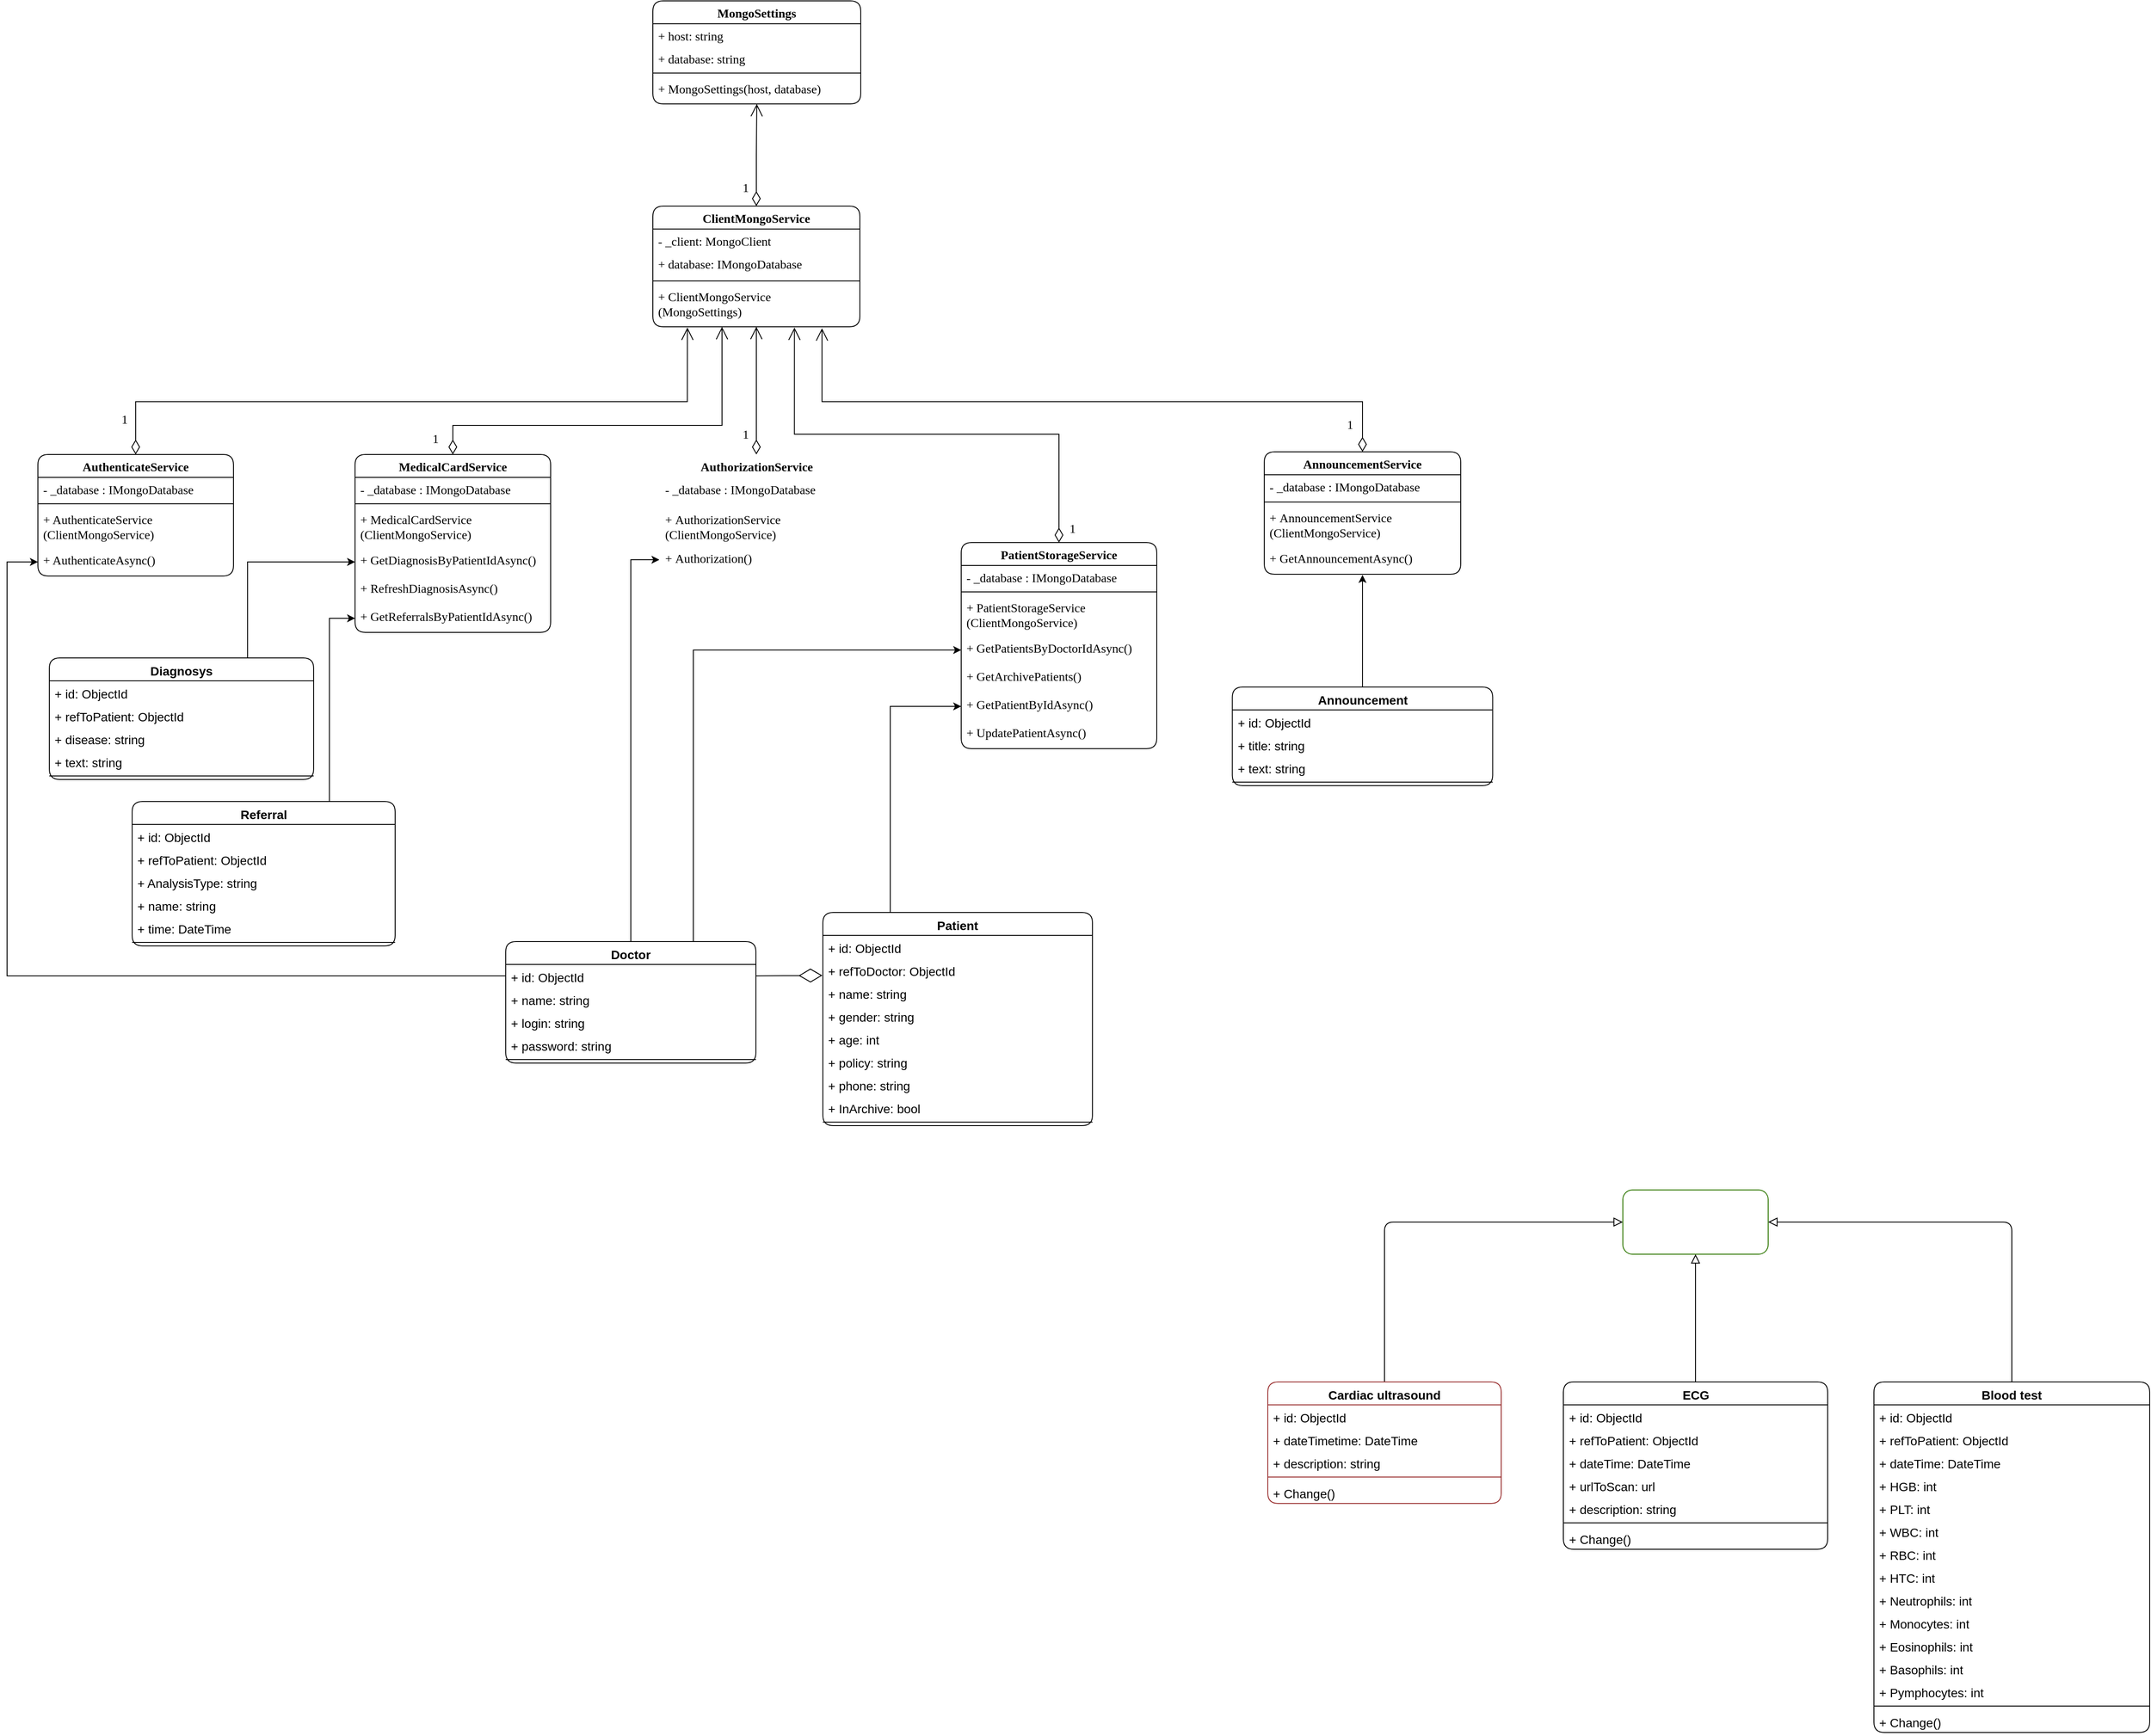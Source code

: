 <mxfile version="20.5.3" type="embed"><diagram id="23iRSUPoRavnBvh4doch" name="Page-1"><mxGraphModel dx="2800" dy="3365" grid="0" gridSize="10" guides="1" tooltips="1" connect="1" arrows="1" fold="1" page="0" pageScale="1" pageWidth="1169" pageHeight="827" math="0" shadow="0"><root><mxCell id="0"/><mxCell id="1" parent="0"/><mxCell id="177" style="edgeStyle=orthogonalEdgeStyle;rounded=0;orthogonalLoop=1;jettySize=auto;html=1;exitX=0.25;exitY=0;exitDx=0;exitDy=0;entryX=0;entryY=0.5;entryDx=0;entryDy=0;" parent="1" source="2" target="162" edge="1"><mxGeometry relative="1" as="geometry"/></mxCell><mxCell id="2" value="Patient" style="swimlane;fontStyle=1;align=center;verticalAlign=top;childLayout=stackLayout;horizontal=1;startSize=26;horizontalStack=0;resizeParent=1;resizeParentMax=0;resizeLast=0;collapsible=1;marginBottom=0;whiteSpace=wrap;html=1;hachureGap=4;fontFamily=Helvetica;fontSize=14;rounded=1;curveFitting=1;jiggle=2;" parent="1" vertex="1"><mxGeometry x="84" y="-1170" width="306" height="242" as="geometry"><mxRectangle x="685" y="-1349" width="98" height="36" as="alternateBounds"/></mxGeometry></mxCell><mxCell id="3" value="+ id: ObjectId" style="text;strokeColor=none;fillColor=none;align=left;verticalAlign=top;spacingLeft=4;spacingRight=4;overflow=hidden;rotatable=0;points=[[0,0.5],[1,0.5]];portConstraint=eastwest;whiteSpace=wrap;html=1;fontSize=14;fontFamily=Helvetica;curveFitting=1;jiggle=2;rounded=1;" parent="2" vertex="1"><mxGeometry y="26" width="306" height="26" as="geometry"/></mxCell><mxCell id="4" value="&lt;span style=&quot;font-size: 14px; font-style: normal; font-variant-ligatures: normal; font-variant-caps: normal; font-weight: 400; letter-spacing: normal; orphans: 2; text-align: left; text-indent: 0px; text-transform: none; widows: 2; word-spacing: 0px; -webkit-text-stroke-width: 0px; text-decoration-thickness: initial; text-decoration-style: initial; text-decoration-color: initial; float: none; display: inline !important;&quot;&gt;+ refToDoctor: ObjectId&lt;/span&gt;" style="text;strokeColor=none;fillColor=none;align=left;verticalAlign=top;spacingLeft=4;spacingRight=4;overflow=hidden;rotatable=0;points=[[0,0.5],[1,0.5]];portConstraint=eastwest;whiteSpace=wrap;html=1;fontSize=14;fontFamily=Helvetica;labelBackgroundColor=none;fontColor=default;curveFitting=1;jiggle=2;rounded=1;" parent="2" vertex="1"><mxGeometry y="52" width="306" height="26" as="geometry"/></mxCell><mxCell id="5" value="&lt;span style=&quot;font-size: 14px; font-style: normal; font-variant-ligatures: normal; font-variant-caps: normal; font-weight: 400; letter-spacing: normal; orphans: 2; text-align: left; text-indent: 0px; text-transform: none; widows: 2; word-spacing: 0px; -webkit-text-stroke-width: 0px; text-decoration-thickness: initial; text-decoration-style: initial; text-decoration-color: initial; float: none; display: inline !important;&quot;&gt;+ name: string&lt;/span&gt;" style="text;strokeColor=none;fillColor=none;align=left;verticalAlign=top;spacingLeft=4;spacingRight=4;overflow=hidden;rotatable=0;points=[[0,0.5],[1,0.5]];portConstraint=eastwest;whiteSpace=wrap;html=1;fontSize=14;fontFamily=Helvetica;fontColor=default;labelBackgroundColor=none;curveFitting=1;jiggle=2;rounded=1;" parent="2" vertex="1"><mxGeometry y="78" width="306" height="26" as="geometry"/></mxCell><mxCell id="6" value="+ gender: string" style="text;strokeColor=none;fillColor=none;align=left;verticalAlign=top;spacingLeft=4;spacingRight=4;overflow=hidden;rotatable=0;points=[[0,0.5],[1,0.5]];portConstraint=eastwest;whiteSpace=wrap;html=1;fontSize=14;fontFamily=Helvetica;labelBackgroundColor=none;fontColor=default;curveFitting=1;jiggle=2;rounded=1;" parent="2" vertex="1"><mxGeometry y="104" width="306" height="26" as="geometry"/></mxCell><mxCell id="7" value="&lt;span style=&quot;font-size: 14px; font-style: normal; font-variant-ligatures: normal; font-variant-caps: normal; font-weight: 400; letter-spacing: normal; orphans: 2; text-align: left; text-indent: 0px; text-transform: none; widows: 2; word-spacing: 0px; -webkit-text-stroke-width: 0px; text-decoration-thickness: initial; text-decoration-style: initial; text-decoration-color: initial; float: none; display: inline !important;&quot;&gt;+ age: int&lt;/span&gt;" style="text;strokeColor=none;fillColor=none;align=left;verticalAlign=top;spacingLeft=4;spacingRight=4;overflow=hidden;rotatable=0;points=[[0,0.5],[1,0.5]];portConstraint=eastwest;whiteSpace=wrap;html=1;fontSize=14;fontFamily=Helvetica;labelBackgroundColor=none;fontColor=default;curveFitting=1;jiggle=2;rounded=1;" parent="2" vertex="1"><mxGeometry y="130" width="306" height="26" as="geometry"/></mxCell><mxCell id="8" value="&lt;span style=&quot;font-size: 14px; font-style: normal; font-variant-ligatures: normal; font-variant-caps: normal; font-weight: 400; letter-spacing: normal; orphans: 2; text-align: left; text-indent: 0px; text-transform: none; widows: 2; word-spacing: 0px; -webkit-text-stroke-width: 0px; text-decoration-thickness: initial; text-decoration-style: initial; text-decoration-color: initial; float: none; display: inline !important;&quot;&gt;+ policy: string&lt;/span&gt;" style="text;strokeColor=none;fillColor=none;align=left;verticalAlign=top;spacingLeft=4;spacingRight=4;overflow=hidden;rotatable=0;points=[[0,0.5],[1,0.5]];portConstraint=eastwest;whiteSpace=wrap;html=1;fontSize=14;fontFamily=Helvetica;labelBackgroundColor=none;fontColor=default;curveFitting=1;jiggle=2;rounded=1;" parent="2" vertex="1"><mxGeometry y="156" width="306" height="26" as="geometry"/></mxCell><mxCell id="180" value="+ phone: string" style="text;strokeColor=none;fillColor=none;align=left;verticalAlign=top;spacingLeft=4;spacingRight=4;overflow=hidden;rotatable=0;points=[[0,0.5],[1,0.5]];portConstraint=eastwest;whiteSpace=wrap;html=1;fontSize=14;fontFamily=Helvetica;labelBackgroundColor=none;fontColor=default;curveFitting=1;jiggle=2;rounded=1;" vertex="1" parent="2"><mxGeometry y="182" width="306" height="26" as="geometry"/></mxCell><mxCell id="9" value="&lt;span style=&quot;font-size: 14px; font-style: normal; font-variant-ligatures: normal; font-variant-caps: normal; font-weight: 400; letter-spacing: normal; orphans: 2; text-align: left; text-indent: 0px; text-transform: none; widows: 2; word-spacing: 0px; -webkit-text-stroke-width: 0px; text-decoration-thickness: initial; text-decoration-style: initial; text-decoration-color: initial; float: none; display: inline !important;&quot;&gt;+ InArchive: bool&lt;/span&gt;" style="text;strokeColor=none;fillColor=none;align=left;verticalAlign=top;spacingLeft=4;spacingRight=4;overflow=hidden;rotatable=0;points=[[0,0.5],[1,0.5]];portConstraint=eastwest;whiteSpace=wrap;html=1;fontSize=14;fontFamily=Helvetica;labelBackgroundColor=none;fontColor=default;curveFitting=1;jiggle=2;rounded=1;" parent="2" vertex="1"><mxGeometry y="208" width="306" height="26" as="geometry"/></mxCell><mxCell id="10" value="" style="line;strokeWidth=1;fillColor=none;align=left;verticalAlign=middle;spacingTop=-1;spacingLeft=3;spacingRight=3;rotatable=0;labelPosition=right;points=[];portConstraint=eastwest;strokeColor=inherit;hachureGap=4;fontFamily=Helvetica;fontSize=14;curveFitting=1;jiggle=2;rounded=1;" parent="2" vertex="1"><mxGeometry y="234" width="306" height="8" as="geometry"/></mxCell><mxCell id="175" style="edgeStyle=orthogonalEdgeStyle;rounded=0;orthogonalLoop=1;jettySize=auto;html=1;exitX=0.75;exitY=0;exitDx=0;exitDy=0;entryX=0;entryY=0.5;entryDx=0;entryDy=0;" parent="1" source="16" target="159" edge="1"><mxGeometry relative="1" as="geometry"/></mxCell><mxCell id="176" style="edgeStyle=orthogonalEdgeStyle;rounded=0;orthogonalLoop=1;jettySize=auto;html=1;exitX=0;exitY=0.5;exitDx=0;exitDy=0;entryX=0;entryY=0.5;entryDx=0;entryDy=0;" parent="1" source="17" target="147" edge="1"><mxGeometry relative="1" as="geometry"><Array as="points"><mxPoint x="-842" y="-1098"/><mxPoint x="-842" y="-1568"/></Array></mxGeometry></mxCell><mxCell id="178" style="edgeStyle=orthogonalEdgeStyle;rounded=0;orthogonalLoop=1;jettySize=auto;html=1;exitX=0.5;exitY=0;exitDx=0;exitDy=0;entryX=0;entryY=0.5;entryDx=0;entryDy=0;" edge="1" parent="1" source="16" target="139"><mxGeometry relative="1" as="geometry"/></mxCell><mxCell id="16" value="Doctor" style="swimlane;fontStyle=1;align=center;verticalAlign=top;childLayout=stackLayout;horizontal=1;startSize=26;horizontalStack=0;resizeParent=1;resizeParentMax=0;resizeLast=0;collapsible=1;marginBottom=0;whiteSpace=wrap;html=1;hachureGap=4;fontFamily=Helvetica;fontSize=14;rounded=1;curveFitting=1;jiggle=2;" parent="1" vertex="1"><mxGeometry x="-276" y="-1137" width="284" height="138" as="geometry"><mxRectangle x="164" y="-1317" width="102" height="36" as="alternateBounds"/></mxGeometry></mxCell><mxCell id="17" value="+ id: ObjectId" style="text;strokeColor=none;fillColor=none;align=left;verticalAlign=top;spacingLeft=4;spacingRight=4;overflow=hidden;rotatable=0;points=[[0,0.5],[1,0.5]];portConstraint=eastwest;whiteSpace=wrap;html=1;fontSize=14;fontFamily=Helvetica;curveFitting=1;jiggle=2;rounded=1;" parent="16" vertex="1"><mxGeometry y="26" width="284" height="26" as="geometry"/></mxCell><mxCell id="18" value="&lt;span style=&quot;font-size: 14px; font-style: normal; font-variant-ligatures: normal; font-variant-caps: normal; font-weight: 400; letter-spacing: normal; orphans: 2; text-align: left; text-indent: 0px; text-transform: none; widows: 2; word-spacing: 0px; -webkit-text-stroke-width: 0px; text-decoration-thickness: initial; text-decoration-style: initial; text-decoration-color: initial; float: none; display: inline !important;&quot;&gt;+ name: string&lt;/span&gt;" style="text;strokeColor=none;fillColor=none;align=left;verticalAlign=top;spacingLeft=4;spacingRight=4;overflow=hidden;rotatable=0;points=[[0,0.5],[1,0.5]];portConstraint=eastwest;whiteSpace=wrap;html=1;fontSize=14;fontFamily=Helvetica;fontColor=default;labelBackgroundColor=none;curveFitting=1;jiggle=2;rounded=1;" parent="16" vertex="1"><mxGeometry y="52" width="284" height="26" as="geometry"/></mxCell><mxCell id="19" value="+ login: string" style="text;strokeColor=none;fillColor=none;align=left;verticalAlign=top;spacingLeft=4;spacingRight=4;overflow=hidden;rotatable=0;points=[[0,0.5],[1,0.5]];portConstraint=eastwest;whiteSpace=wrap;html=1;fontSize=14;fontFamily=Helvetica;labelBackgroundColor=none;fontColor=default;curveFitting=1;jiggle=2;rounded=1;" parent="16" vertex="1"><mxGeometry y="78" width="284" height="26" as="geometry"/></mxCell><mxCell id="20" value="&lt;span style=&quot;font-size: 14px; font-style: normal; font-variant-ligatures: normal; font-variant-caps: normal; font-weight: 400; letter-spacing: normal; orphans: 2; text-align: left; text-indent: 0px; text-transform: none; widows: 2; word-spacing: 0px; -webkit-text-stroke-width: 0px; text-decoration-thickness: initial; text-decoration-style: initial; text-decoration-color: initial; float: none; display: inline !important;&quot;&gt;+ password: string&lt;/span&gt;" style="text;strokeColor=none;fillColor=none;align=left;verticalAlign=top;spacingLeft=4;spacingRight=4;overflow=hidden;rotatable=0;points=[[0,0.5],[1,0.5]];portConstraint=eastwest;whiteSpace=wrap;html=1;fontSize=14;fontFamily=Helvetica;labelBackgroundColor=none;fontColor=default;curveFitting=1;jiggle=2;rounded=1;" parent="16" vertex="1"><mxGeometry y="104" width="284" height="26" as="geometry"/></mxCell><mxCell id="22" value="" style="line;strokeWidth=1;fillColor=none;align=left;verticalAlign=middle;spacingTop=-1;spacingLeft=3;spacingRight=3;rotatable=0;labelPosition=right;points=[];portConstraint=eastwest;strokeColor=inherit;hachureGap=4;fontFamily=Helvetica;fontSize=14;curveFitting=1;jiggle=2;rounded=1;" parent="16" vertex="1"><mxGeometry y="130" width="284" height="8" as="geometry"/></mxCell><mxCell id="173" style="edgeStyle=orthogonalEdgeStyle;rounded=0;orthogonalLoop=1;jettySize=auto;html=1;exitX=0.75;exitY=0;exitDx=0;exitDy=0;entryX=0;entryY=0.5;entryDx=0;entryDy=0;" parent="1" source="25" target="167" edge="1"><mxGeometry relative="1" as="geometry"/></mxCell><mxCell id="25" value="Diagnosys" style="swimlane;fontStyle=1;align=center;verticalAlign=top;childLayout=stackLayout;horizontal=1;startSize=26;horizontalStack=0;resizeParent=1;resizeParentMax=0;resizeLast=0;collapsible=1;marginBottom=0;whiteSpace=wrap;html=1;hachureGap=4;fontFamily=Helvetica;fontSize=14;rounded=1;curveFitting=1;jiggle=2;" parent="1" vertex="1"><mxGeometry x="-794" y="-1459" width="300" height="138" as="geometry"><mxRectangle x="1370" y="-1166" width="124" height="36" as="alternateBounds"/></mxGeometry></mxCell><mxCell id="26" value="+ id: ObjectId" style="text;strokeColor=none;fillColor=none;align=left;verticalAlign=top;spacingLeft=4;spacingRight=4;overflow=hidden;rotatable=0;points=[[0,0.5],[1,0.5]];portConstraint=eastwest;whiteSpace=wrap;html=1;fontSize=14;fontFamily=Helvetica;curveFitting=1;jiggle=2;rounded=1;" parent="25" vertex="1"><mxGeometry y="26" width="300" height="26" as="geometry"/></mxCell><mxCell id="27" value="&lt;span style=&quot;font-size: 14px; font-style: normal; font-variant-ligatures: normal; font-variant-caps: normal; font-weight: 400; letter-spacing: normal; orphans: 2; text-align: left; text-indent: 0px; text-transform: none; widows: 2; word-spacing: 0px; -webkit-text-stroke-width: 0px; text-decoration-thickness: initial; text-decoration-style: initial; text-decoration-color: initial; float: none; display: inline !important;&quot;&gt;+ refToPatient:&amp;nbsp;&lt;/span&gt;ObjectId" style="text;strokeColor=none;fillColor=none;align=left;verticalAlign=top;spacingLeft=4;spacingRight=4;overflow=hidden;rotatable=0;points=[[0,0.5],[1,0.5]];portConstraint=eastwest;whiteSpace=wrap;html=1;fontSize=14;fontFamily=Helvetica;labelBackgroundColor=none;fontColor=default;curveFitting=1;jiggle=2;rounded=1;" parent="25" vertex="1"><mxGeometry y="52" width="300" height="26" as="geometry"/></mxCell><mxCell id="28" value="+ disease: string" style="text;strokeColor=none;fillColor=none;align=left;verticalAlign=top;spacingLeft=4;spacingRight=4;overflow=hidden;rotatable=0;points=[[0,0.5],[1,0.5]];portConstraint=eastwest;whiteSpace=wrap;html=1;fontSize=14;fontFamily=Helvetica;curveFitting=1;jiggle=2;rounded=1;" parent="25" vertex="1"><mxGeometry y="78" width="300" height="26" as="geometry"/></mxCell><mxCell id="29" value="&lt;span style=&quot;font-size: 14px; font-style: normal; font-variant-ligatures: normal; font-variant-caps: normal; font-weight: 400; letter-spacing: normal; orphans: 2; text-align: left; text-indent: 0px; text-transform: none; widows: 2; word-spacing: 0px; -webkit-text-stroke-width: 0px; text-decoration-thickness: initial; text-decoration-style: initial; text-decoration-color: initial; float: none; display: inline !important;&quot;&gt;+ text: string&lt;/span&gt;" style="text;strokeColor=none;fillColor=none;align=left;verticalAlign=top;spacingLeft=4;spacingRight=4;overflow=hidden;rotatable=0;points=[[0,0.5],[1,0.5]];portConstraint=eastwest;whiteSpace=wrap;html=1;fontSize=14;fontFamily=Helvetica;labelBackgroundColor=none;fontColor=default;curveFitting=1;jiggle=2;rounded=1;" parent="25" vertex="1"><mxGeometry y="104" width="300" height="26" as="geometry"/></mxCell><mxCell id="30" value="" style="line;strokeWidth=1;fillColor=none;align=left;verticalAlign=middle;spacingTop=-1;spacingLeft=3;spacingRight=3;rotatable=0;labelPosition=right;points=[];portConstraint=eastwest;strokeColor=inherit;hachureGap=4;fontFamily=Helvetica;fontSize=14;curveFitting=1;jiggle=2;rounded=1;" parent="25" vertex="1"><mxGeometry y="130" width="300" height="8" as="geometry"/></mxCell><mxCell id="33" style="edgeStyle=orthogonalEdgeStyle;rounded=1;hachureGap=4;orthogonalLoop=1;jettySize=auto;html=1;exitX=0.5;exitY=0;exitDx=0;exitDy=0;entryX=0;entryY=0.5;entryDx=0;entryDy=0;fontFamily=Helvetica;fontSize=14;startSize=8;endSize=8;endArrow=block;endFill=0;curveFitting=1;jiggle=2;" parent="1" source="34" target="86" edge="1"><mxGeometry relative="1" as="geometry"/></mxCell><mxCell id="34" value="Cardiac ultrasound" style="swimlane;fontStyle=1;align=center;verticalAlign=top;childLayout=stackLayout;horizontal=1;startSize=26;horizontalStack=0;resizeParent=1;resizeParentMax=0;resizeLast=0;collapsible=1;marginBottom=0;whiteSpace=wrap;html=1;hachureGap=4;fontFamily=Helvetica;fontSize=14;rounded=1;strokeColor=#992E2E;curveFitting=1;jiggle=2;" parent="1" vertex="1"><mxGeometry x="589" y="-637" width="265" height="138" as="geometry"><mxRectangle x="636.5" y="-653" width="209" height="36" as="alternateBounds"/></mxGeometry></mxCell><mxCell id="35" value="+ id: ObjectId" style="text;strokeColor=none;fillColor=none;align=left;verticalAlign=top;spacingLeft=4;spacingRight=4;overflow=hidden;rotatable=0;points=[[0,0.5],[1,0.5]];portConstraint=eastwest;whiteSpace=wrap;html=1;fontSize=14;fontFamily=Helvetica;curveFitting=1;jiggle=2;rounded=1;" parent="34" vertex="1"><mxGeometry y="26" width="265" height="26" as="geometry"/></mxCell><mxCell id="37" value="+ dateTimetime: DateTime" style="text;strokeColor=none;fillColor=none;align=left;verticalAlign=top;spacingLeft=4;spacingRight=4;overflow=hidden;rotatable=0;points=[[0,0.5],[1,0.5]];portConstraint=eastwest;whiteSpace=wrap;html=1;fontSize=14;fontFamily=Helvetica;curveFitting=1;jiggle=2;rounded=1;" parent="34" vertex="1"><mxGeometry y="52" width="265" height="26" as="geometry"/></mxCell><mxCell id="38" value="+ description: string" style="text;strokeColor=none;fillColor=none;align=left;verticalAlign=top;spacingLeft=4;spacingRight=4;overflow=hidden;rotatable=0;points=[[0,0.5],[1,0.5]];portConstraint=eastwest;whiteSpace=wrap;html=1;fontSize=14;fontFamily=Helvetica;curveFitting=1;jiggle=2;rounded=1;" parent="34" vertex="1"><mxGeometry y="78" width="265" height="26" as="geometry"/></mxCell><mxCell id="39" value="" style="line;strokeWidth=1;fillColor=none;align=left;verticalAlign=middle;spacingTop=-1;spacingLeft=3;spacingRight=3;rotatable=0;labelPosition=right;points=[];portConstraint=eastwest;strokeColor=inherit;hachureGap=4;fontFamily=Helvetica;fontSize=14;curveFitting=1;jiggle=2;rounded=1;" parent="34" vertex="1"><mxGeometry y="104" width="265" height="8" as="geometry"/></mxCell><mxCell id="40" value="+ Change()" style="text;strokeColor=none;fillColor=none;align=left;verticalAlign=top;spacingLeft=4;spacingRight=4;overflow=hidden;rotatable=0;points=[[0,0.5],[1,0.5]];portConstraint=eastwest;whiteSpace=wrap;html=1;fontSize=14;fontFamily=Helvetica;curveFitting=1;jiggle=2;rounded=1;" parent="34" vertex="1"><mxGeometry y="112" width="265" height="26" as="geometry"/></mxCell><mxCell id="41" style="edgeStyle=orthogonalEdgeStyle;rounded=1;hachureGap=4;orthogonalLoop=1;jettySize=auto;html=1;exitX=0.5;exitY=0;exitDx=0;exitDy=0;entryX=0.5;entryY=1;entryDx=0;entryDy=0;fontFamily=Helvetica;fontSize=14;startSize=8;endSize=8;endArrow=block;endFill=0;curveFitting=1;jiggle=2;" parent="1" source="42" target="86" edge="1"><mxGeometry relative="1" as="geometry"/></mxCell><mxCell id="42" value="ECG" style="swimlane;fontStyle=1;align=center;verticalAlign=top;childLayout=stackLayout;horizontal=1;startSize=26;horizontalStack=0;resizeParent=1;resizeParentMax=0;resizeLast=0;collapsible=1;marginBottom=0;whiteSpace=wrap;html=1;hachureGap=4;fontFamily=Helvetica;fontSize=14;rounded=1;curveFitting=1;jiggle=2;" parent="1" vertex="1"><mxGeometry x="924.5" y="-637" width="300" height="190" as="geometry"><mxRectangle x="958.5" y="-653" width="75" height="36" as="alternateBounds"/></mxGeometry></mxCell><mxCell id="43" value="+ id: ObjectId" style="text;strokeColor=none;fillColor=none;align=left;verticalAlign=top;spacingLeft=4;spacingRight=4;overflow=hidden;rotatable=0;points=[[0,0.5],[1,0.5]];portConstraint=eastwest;whiteSpace=wrap;html=1;fontSize=14;fontFamily=Helvetica;curveFitting=1;jiggle=2;rounded=1;" parent="42" vertex="1"><mxGeometry y="26" width="300" height="26" as="geometry"/></mxCell><mxCell id="44" value="&lt;span style=&quot;font-size: 14px; font-style: normal; font-variant-ligatures: normal; font-variant-caps: normal; font-weight: 400; letter-spacing: normal; orphans: 2; text-align: left; text-indent: 0px; text-transform: none; widows: 2; word-spacing: 0px; -webkit-text-stroke-width: 0px; text-decoration-thickness: initial; text-decoration-style: initial; text-decoration-color: initial; float: none; display: inline !important;&quot;&gt;+ refToPatient:&amp;nbsp;&lt;/span&gt;ObjectId" style="text;strokeColor=none;fillColor=none;align=left;verticalAlign=top;spacingLeft=4;spacingRight=4;overflow=hidden;rotatable=0;points=[[0,0.5],[1,0.5]];portConstraint=eastwest;whiteSpace=wrap;html=1;fontSize=14;fontFamily=Helvetica;labelBackgroundColor=none;fontColor=default;curveFitting=1;jiggle=2;rounded=1;" parent="42" vertex="1"><mxGeometry y="52" width="300" height="26" as="geometry"/></mxCell><mxCell id="45" value="+ dateTime: DateTime" style="text;strokeColor=none;fillColor=none;align=left;verticalAlign=top;spacingLeft=4;spacingRight=4;overflow=hidden;rotatable=0;points=[[0,0.5],[1,0.5]];portConstraint=eastwest;whiteSpace=wrap;html=1;fontSize=14;fontFamily=Helvetica;curveFitting=1;jiggle=2;rounded=1;" parent="42" vertex="1"><mxGeometry y="78" width="300" height="26" as="geometry"/></mxCell><mxCell id="46" value="&lt;span style=&quot;font-size: 14px; font-style: normal; font-variant-ligatures: normal; font-variant-caps: normal; font-weight: 400; letter-spacing: normal; orphans: 2; text-align: left; text-indent: 0px; text-transform: none; widows: 2; word-spacing: 0px; -webkit-text-stroke-width: 0px; text-decoration-thickness: initial; text-decoration-style: initial; text-decoration-color: initial; float: none; display: inline !important;&quot;&gt;+ urlToScan: url&lt;/span&gt;" style="text;strokeColor=none;fillColor=none;align=left;verticalAlign=top;spacingLeft=4;spacingRight=4;overflow=hidden;rotatable=0;points=[[0,0.5],[1,0.5]];portConstraint=eastwest;whiteSpace=wrap;html=1;fontSize=14;fontFamily=Helvetica;labelBackgroundColor=none;fontColor=default;curveFitting=1;jiggle=2;rounded=1;" parent="42" vertex="1"><mxGeometry y="104" width="300" height="26" as="geometry"/></mxCell><mxCell id="47" value="+ description: string" style="text;strokeColor=none;fillColor=none;align=left;verticalAlign=top;spacingLeft=4;spacingRight=4;overflow=hidden;rotatable=0;points=[[0,0.5],[1,0.5]];portConstraint=eastwest;whiteSpace=wrap;html=1;fontSize=14;fontFamily=Helvetica;labelBackgroundColor=none;fontColor=default;curveFitting=1;jiggle=2;rounded=1;" parent="42" vertex="1"><mxGeometry y="130" width="300" height="26" as="geometry"/></mxCell><mxCell id="48" value="" style="line;strokeWidth=1;fillColor=none;align=left;verticalAlign=middle;spacingTop=-1;spacingLeft=3;spacingRight=3;rotatable=0;labelPosition=right;points=[];portConstraint=eastwest;strokeColor=inherit;hachureGap=4;fontFamily=Helvetica;fontSize=14;curveFitting=1;jiggle=2;rounded=1;" parent="42" vertex="1"><mxGeometry y="156" width="300" height="8" as="geometry"/></mxCell><mxCell id="49" value="+ Change()" style="text;strokeColor=none;fillColor=none;align=left;verticalAlign=top;spacingLeft=4;spacingRight=4;overflow=hidden;rotatable=0;points=[[0,0.5],[1,0.5]];portConstraint=eastwest;whiteSpace=wrap;html=1;fontSize=14;fontFamily=Helvetica;curveFitting=1;jiggle=2;rounded=1;" parent="42" vertex="1"><mxGeometry y="164" width="300" height="26" as="geometry"/></mxCell><mxCell id="50" style="edgeStyle=orthogonalEdgeStyle;rounded=1;hachureGap=4;orthogonalLoop=1;jettySize=auto;html=1;exitX=0.5;exitY=0;exitDx=0;exitDy=0;entryX=1;entryY=0.5;entryDx=0;entryDy=0;fontFamily=Helvetica;fontSize=14;startSize=8;endSize=8;endArrow=block;endFill=0;curveFitting=1;jiggle=2;" parent="1" source="51" target="86" edge="1"><mxGeometry relative="1" as="geometry"/></mxCell><mxCell id="51" value="Blood test" style="swimlane;fontStyle=1;align=center;verticalAlign=top;childLayout=stackLayout;horizontal=1;startSize=26;horizontalStack=0;resizeParent=1;resizeParentMax=0;resizeLast=0;collapsible=1;marginBottom=0;whiteSpace=wrap;html=1;hachureGap=4;fontFamily=Helvetica;fontSize=14;rounded=1;labelBackgroundColor=none;curveFitting=1;jiggle=2;" parent="1" vertex="1"><mxGeometry x="1277" y="-637" width="313" height="398" as="geometry"><mxRectangle x="1279" y="-653" width="130" height="36" as="alternateBounds"/></mxGeometry></mxCell><mxCell id="52" value="+ id: ObjectId" style="text;strokeColor=none;fillColor=none;align=left;verticalAlign=top;spacingLeft=4;spacingRight=4;overflow=hidden;rotatable=0;points=[[0,0.5],[1,0.5]];portConstraint=eastwest;whiteSpace=wrap;html=1;fontSize=14;fontFamily=Helvetica;curveFitting=1;jiggle=2;rounded=1;" parent="51" vertex="1"><mxGeometry y="26" width="313" height="26" as="geometry"/></mxCell><mxCell id="53" value="&lt;span style=&quot;font-size: 14px; font-style: normal; font-variant-ligatures: normal; font-variant-caps: normal; font-weight: 400; letter-spacing: normal; orphans: 2; text-align: left; text-indent: 0px; text-transform: none; widows: 2; word-spacing: 0px; -webkit-text-stroke-width: 0px; text-decoration-thickness: initial; text-decoration-style: initial; text-decoration-color: initial; float: none; display: inline !important;&quot;&gt;+ refToPatient:&amp;nbsp;&lt;/span&gt;ObjectId" style="text;strokeColor=none;fillColor=none;align=left;verticalAlign=top;spacingLeft=4;spacingRight=4;overflow=hidden;rotatable=0;points=[[0,0.5],[1,0.5]];portConstraint=eastwest;whiteSpace=wrap;html=1;fontSize=14;fontFamily=Helvetica;fontColor=default;labelBackgroundColor=none;curveFitting=1;jiggle=2;rounded=1;" parent="51" vertex="1"><mxGeometry y="52" width="313" height="26" as="geometry"/></mxCell><mxCell id="54" value="+ dateTime: DateTime" style="text;strokeColor=none;fillColor=none;align=left;verticalAlign=top;spacingLeft=4;spacingRight=4;overflow=hidden;rotatable=0;points=[[0,0.5],[1,0.5]];portConstraint=eastwest;whiteSpace=wrap;html=1;fontSize=14;fontFamily=Helvetica;curveFitting=1;jiggle=2;rounded=1;" parent="51" vertex="1"><mxGeometry y="78" width="313" height="26" as="geometry"/></mxCell><mxCell id="55" value="+ HGB: int" style="text;strokeColor=none;fillColor=none;align=left;verticalAlign=top;spacingLeft=4;spacingRight=4;overflow=hidden;rotatable=0;points=[[0,0.5],[1,0.5]];portConstraint=eastwest;whiteSpace=wrap;html=1;fontSize=14;fontFamily=Helvetica;curveFitting=1;jiggle=2;rounded=1;" parent="51" vertex="1"><mxGeometry y="104" width="313" height="26" as="geometry"/></mxCell><mxCell id="56" value="&lt;span style=&quot;font-size: 14px; font-style: normal; font-variant-ligatures: normal; font-variant-caps: normal; font-weight: 400; letter-spacing: normal; orphans: 2; text-align: left; text-indent: 0px; text-transform: none; widows: 2; word-spacing: 0px; -webkit-text-stroke-width: 0px; text-decoration-thickness: initial; text-decoration-style: initial; text-decoration-color: initial; float: none; display: inline !important;&quot;&gt;+ PLT: int&lt;/span&gt;" style="text;strokeColor=none;fillColor=none;align=left;verticalAlign=top;spacingLeft=4;spacingRight=4;overflow=hidden;rotatable=0;points=[[0,0.5],[1,0.5]];portConstraint=eastwest;whiteSpace=wrap;html=1;fontSize=14;fontFamily=Helvetica;labelBackgroundColor=none;fontColor=default;curveFitting=1;jiggle=2;rounded=1;" parent="51" vertex="1"><mxGeometry y="130" width="313" height="26" as="geometry"/></mxCell><mxCell id="57" value="&lt;span style=&quot;font-size: 14px; font-style: normal; font-variant-ligatures: normal; font-variant-caps: normal; font-weight: 400; letter-spacing: normal; orphans: 2; text-align: left; text-indent: 0px; text-transform: none; widows: 2; word-spacing: 0px; -webkit-text-stroke-width: 0px; text-decoration-thickness: initial; text-decoration-style: initial; text-decoration-color: initial; float: none; display: inline !important;&quot;&gt;+ WBC: int&lt;/span&gt;" style="text;strokeColor=none;fillColor=none;align=left;verticalAlign=top;spacingLeft=4;spacingRight=4;overflow=hidden;rotatable=0;points=[[0,0.5],[1,0.5]];portConstraint=eastwest;whiteSpace=wrap;html=1;fontSize=14;fontFamily=Helvetica;labelBackgroundColor=none;fontColor=default;curveFitting=1;jiggle=2;rounded=1;" parent="51" vertex="1"><mxGeometry y="156" width="313" height="26" as="geometry"/></mxCell><mxCell id="58" value="&lt;span style=&quot;font-size: 14px; font-style: normal; font-variant-ligatures: normal; font-variant-caps: normal; font-weight: 400; letter-spacing: normal; orphans: 2; text-align: left; text-indent: 0px; text-transform: none; widows: 2; word-spacing: 0px; -webkit-text-stroke-width: 0px; text-decoration-thickness: initial; text-decoration-style: initial; text-decoration-color: initial; float: none; display: inline !important;&quot;&gt;+ RBC: int&lt;/span&gt;" style="text;strokeColor=none;fillColor=none;align=left;verticalAlign=top;spacingLeft=4;spacingRight=4;overflow=hidden;rotatable=0;points=[[0,0.5],[1,0.5]];portConstraint=eastwest;whiteSpace=wrap;html=1;fontSize=14;fontFamily=Helvetica;labelBackgroundColor=none;fontColor=default;curveFitting=1;jiggle=2;rounded=1;" parent="51" vertex="1"><mxGeometry y="182" width="313" height="26" as="geometry"/></mxCell><mxCell id="59" value="&lt;span style=&quot;font-size: 14px; font-style: normal; font-variant-ligatures: normal; font-variant-caps: normal; font-weight: 400; letter-spacing: normal; orphans: 2; text-align: left; text-indent: 0px; text-transform: none; widows: 2; word-spacing: 0px; -webkit-text-stroke-width: 0px; text-decoration-thickness: initial; text-decoration-style: initial; text-decoration-color: initial; float: none; display: inline !important;&quot;&gt;+ HTC: int&lt;/span&gt;" style="text;strokeColor=none;fillColor=none;align=left;verticalAlign=top;spacingLeft=4;spacingRight=4;overflow=hidden;rotatable=0;points=[[0,0.5],[1,0.5]];portConstraint=eastwest;whiteSpace=wrap;html=1;fontSize=14;fontFamily=Helvetica;labelBackgroundColor=none;fontColor=default;curveFitting=1;jiggle=2;rounded=1;" parent="51" vertex="1"><mxGeometry y="208" width="313" height="26" as="geometry"/></mxCell><mxCell id="60" value="&lt;span style=&quot;font-size: 14px; font-style: normal; font-variant-ligatures: normal; font-variant-caps: normal; font-weight: 400; letter-spacing: normal; orphans: 2; text-align: left; text-indent: 0px; text-transform: none; widows: 2; word-spacing: 0px; -webkit-text-stroke-width: 0px; text-decoration-thickness: initial; text-decoration-style: initial; text-decoration-color: initial; float: none; display: inline !important;&quot;&gt;+ Neutrophils: int&lt;br style=&quot;font-size: 14px;&quot;&gt;&lt;/span&gt;" style="text;strokeColor=none;fillColor=none;align=left;verticalAlign=top;spacingLeft=4;spacingRight=4;overflow=hidden;rotatable=0;points=[[0,0.5],[1,0.5]];portConstraint=eastwest;whiteSpace=wrap;html=1;fontSize=14;fontFamily=Helvetica;labelBackgroundColor=none;fontColor=default;curveFitting=1;jiggle=2;rounded=1;" parent="51" vertex="1"><mxGeometry y="234" width="313" height="26" as="geometry"/></mxCell><mxCell id="61" value="&lt;span style=&quot;font-size: 14px; font-style: normal; font-variant-ligatures: normal; font-variant-caps: normal; font-weight: 400; letter-spacing: normal; orphans: 2; text-align: left; text-indent: 0px; text-transform: none; widows: 2; word-spacing: 0px; -webkit-text-stroke-width: 0px; text-decoration-thickness: initial; text-decoration-style: initial; text-decoration-color: initial; float: none; display: inline !important;&quot;&gt;+ Monocytes: int&lt;br style=&quot;font-size: 14px;&quot;&gt;&lt;/span&gt;" style="text;strokeColor=none;fillColor=none;align=left;verticalAlign=top;spacingLeft=4;spacingRight=4;overflow=hidden;rotatable=0;points=[[0,0.5],[1,0.5]];portConstraint=eastwest;whiteSpace=wrap;html=1;fontSize=14;fontFamily=Helvetica;labelBackgroundColor=none;fontColor=default;curveFitting=1;jiggle=2;rounded=1;" parent="51" vertex="1"><mxGeometry y="260" width="313" height="26" as="geometry"/></mxCell><mxCell id="62" value="&lt;span style=&quot;font-size: 14px; font-style: normal; font-variant-ligatures: normal; font-variant-caps: normal; font-weight: 400; letter-spacing: normal; orphans: 2; text-align: left; text-indent: 0px; text-transform: none; widows: 2; word-spacing: 0px; -webkit-text-stroke-width: 0px; text-decoration-thickness: initial; text-decoration-style: initial; text-decoration-color: initial; float: none; display: inline !important;&quot;&gt;+ Eosinophils: int&lt;br style=&quot;font-size: 14px;&quot;&gt;&lt;/span&gt;" style="text;strokeColor=none;fillColor=none;align=left;verticalAlign=top;spacingLeft=4;spacingRight=4;overflow=hidden;rotatable=0;points=[[0,0.5],[1,0.5]];portConstraint=eastwest;whiteSpace=wrap;html=1;fontSize=14;fontFamily=Helvetica;labelBackgroundColor=none;fontColor=default;curveFitting=1;jiggle=2;rounded=1;" parent="51" vertex="1"><mxGeometry y="286" width="313" height="26" as="geometry"/></mxCell><mxCell id="63" value="&lt;span style=&quot;font-size: 14px; font-style: normal; font-variant-ligatures: normal; font-variant-caps: normal; font-weight: 400; letter-spacing: normal; orphans: 2; text-align: left; text-indent: 0px; text-transform: none; widows: 2; word-spacing: 0px; -webkit-text-stroke-width: 0px; text-decoration-thickness: initial; text-decoration-style: initial; text-decoration-color: initial; float: none; display: inline !important;&quot;&gt;+ Basophils: int&lt;br style=&quot;font-size: 14px;&quot;&gt;&lt;/span&gt;" style="text;strokeColor=none;fillColor=none;align=left;verticalAlign=top;spacingLeft=4;spacingRight=4;overflow=hidden;rotatable=0;points=[[0,0.5],[1,0.5]];portConstraint=eastwest;whiteSpace=wrap;html=1;fontSize=14;fontFamily=Helvetica;labelBackgroundColor=none;fontColor=default;curveFitting=1;jiggle=2;rounded=1;" parent="51" vertex="1"><mxGeometry y="312" width="313" height="26" as="geometry"/></mxCell><mxCell id="64" value="+&amp;nbsp;Pymphocytes&lt;span style=&quot;background-color: initial; font-size: 14px;&quot;&gt;: int&lt;/span&gt;" style="text;strokeColor=none;fillColor=none;align=left;verticalAlign=top;spacingLeft=4;spacingRight=4;overflow=hidden;rotatable=0;points=[[0,0.5],[1,0.5]];portConstraint=eastwest;whiteSpace=wrap;html=1;fontSize=14;fontFamily=Helvetica;curveFitting=1;jiggle=2;rounded=1;" parent="51" vertex="1"><mxGeometry y="338" width="313" height="26" as="geometry"/></mxCell><mxCell id="65" value="" style="line;strokeWidth=1;fillColor=none;align=left;verticalAlign=middle;spacingTop=-1;spacingLeft=3;spacingRight=3;rotatable=0;labelPosition=right;points=[];portConstraint=eastwest;strokeColor=inherit;hachureGap=4;fontFamily=Helvetica;fontSize=14;curveFitting=1;jiggle=2;rounded=1;" parent="51" vertex="1"><mxGeometry y="364" width="313" height="8" as="geometry"/></mxCell><mxCell id="66" value="+ Change()" style="text;strokeColor=none;fillColor=none;align=left;verticalAlign=top;spacingLeft=4;spacingRight=4;overflow=hidden;rotatable=0;points=[[0,0.5],[1,0.5]];portConstraint=eastwest;whiteSpace=wrap;html=1;fontSize=14;fontFamily=Helvetica;curveFitting=1;jiggle=2;rounded=1;" parent="51" vertex="1"><mxGeometry y="372" width="313" height="26" as="geometry"/></mxCell><mxCell id="86" value="«interface»&lt;br style=&quot;font-size: 14px;&quot;&gt;&lt;b style=&quot;font-size: 14px;&quot;&gt;Analysis&lt;br style=&quot;font-size: 14px;&quot;&gt;&lt;/b&gt;" style="html=1;whiteSpace=wrap;hachureGap=4;fontFamily=Helvetica;fontSize=14;rounded=1;fillColor=none;strokeColor=#2D7600;curveFitting=1;jiggle=2;fontColor=#ffffff;" parent="1" vertex="1"><mxGeometry x="992" y="-855" width="165" height="73" as="geometry"/></mxCell><mxCell id="174" style="edgeStyle=orthogonalEdgeStyle;rounded=0;orthogonalLoop=1;jettySize=auto;html=1;exitX=0.75;exitY=0;exitDx=0;exitDy=0;entryX=0;entryY=0.5;entryDx=0;entryDy=0;" parent="1" source="87" target="169" edge="1"><mxGeometry relative="1" as="geometry"/></mxCell><mxCell id="87" value="Referral" style="swimlane;fontStyle=1;align=center;verticalAlign=top;childLayout=stackLayout;horizontal=1;startSize=26;horizontalStack=0;resizeParent=1;resizeParentMax=0;resizeLast=0;collapsible=1;marginBottom=0;whiteSpace=wrap;html=1;hachureGap=4;fontFamily=Helvetica;fontSize=14;rounded=1;curveFitting=1;jiggle=2;" parent="1" vertex="1"><mxGeometry x="-700" y="-1296" width="298.5" height="164" as="geometry"><mxRectangle x="1366.5" y="-1484" width="118" height="36" as="alternateBounds"/></mxGeometry></mxCell><mxCell id="88" value="+ id: ObjectId" style="text;strokeColor=none;fillColor=none;align=left;verticalAlign=top;spacingLeft=4;spacingRight=4;overflow=hidden;rotatable=0;points=[[0,0.5],[1,0.5]];portConstraint=eastwest;whiteSpace=wrap;html=1;fontSize=14;fontFamily=Helvetica;curveFitting=1;jiggle=2;rounded=1;" parent="87" vertex="1"><mxGeometry y="26" width="298.5" height="26" as="geometry"/></mxCell><mxCell id="89" value="&lt;span style=&quot;font-size: 14px; font-style: normal; font-variant-ligatures: normal; font-variant-caps: normal; font-weight: 400; letter-spacing: normal; orphans: 2; text-align: left; text-indent: 0px; text-transform: none; widows: 2; word-spacing: 0px; -webkit-text-stroke-width: 0px; text-decoration-thickness: initial; text-decoration-style: initial; text-decoration-color: initial; float: none; display: inline !important;&quot;&gt;+ refToPatient:&amp;nbsp;&lt;/span&gt;ObjectId" style="text;strokeColor=none;fillColor=none;align=left;verticalAlign=top;spacingLeft=4;spacingRight=4;overflow=hidden;rotatable=0;points=[[0,0.5],[1,0.5]];portConstraint=eastwest;whiteSpace=wrap;html=1;fontSize=14;fontFamily=Helvetica;labelBackgroundColor=none;fontColor=default;curveFitting=1;jiggle=2;rounded=1;" parent="87" vertex="1"><mxGeometry y="52" width="298.5" height="26" as="geometry"/></mxCell><mxCell id="90" value="+ AnalysisType: string" style="text;strokeColor=none;fillColor=none;align=left;verticalAlign=top;spacingLeft=4;spacingRight=4;overflow=hidden;rotatable=0;points=[[0,0.5],[1,0.5]];portConstraint=eastwest;whiteSpace=wrap;html=1;fontSize=14;fontFamily=Helvetica;curveFitting=1;jiggle=2;rounded=1;" parent="87" vertex="1"><mxGeometry y="78" width="298.5" height="26" as="geometry"/></mxCell><mxCell id="91" value="+ name: string" style="text;strokeColor=none;fillColor=none;align=left;verticalAlign=top;spacingLeft=4;spacingRight=4;overflow=hidden;rotatable=0;points=[[0,0.5],[1,0.5]];portConstraint=eastwest;whiteSpace=wrap;html=1;fontSize=14;fontFamily=Helvetica;curveFitting=1;jiggle=2;rounded=1;" parent="87" vertex="1"><mxGeometry y="104" width="298.5" height="26" as="geometry"/></mxCell><mxCell id="92" value="&lt;span style=&quot;font-size: 14px; font-style: normal; font-variant-ligatures: normal; font-variant-caps: normal; font-weight: 400; letter-spacing: normal; orphans: 2; text-align: left; text-indent: 0px; text-transform: none; widows: 2; word-spacing: 0px; -webkit-text-stroke-width: 0px; text-decoration-thickness: initial; text-decoration-style: initial; text-decoration-color: initial; float: none; display: inline !important;&quot;&gt;+ time: DateTime&lt;/span&gt;" style="text;strokeColor=none;fillColor=none;align=left;verticalAlign=top;spacingLeft=4;spacingRight=4;overflow=hidden;rotatable=0;points=[[0,0.5],[1,0.5]];portConstraint=eastwest;whiteSpace=wrap;html=1;fontSize=14;fontFamily=Helvetica;labelBackgroundColor=none;fontColor=default;curveFitting=1;jiggle=2;rounded=1;" parent="87" vertex="1"><mxGeometry y="130" width="298.5" height="26" as="geometry"/></mxCell><mxCell id="93" value="" style="line;strokeWidth=1;fillColor=none;align=left;verticalAlign=middle;spacingTop=-1;spacingLeft=3;spacingRight=3;rotatable=0;labelPosition=right;points=[];portConstraint=eastwest;strokeColor=inherit;hachureGap=4;fontFamily=Helvetica;fontSize=14;curveFitting=1;jiggle=2;rounded=1;" parent="87" vertex="1"><mxGeometry y="156" width="298.5" height="8" as="geometry"/></mxCell><mxCell id="96" value="" style="endArrow=diamondThin;endFill=0;endSize=24;html=1;rounded=1;hachureGap=4;fontFamily=Helvetica;fontSize=14;entryX=-0.002;entryY=0.751;entryDx=0;entryDy=0;entryPerimeter=0;exitX=1;exitY=0.5;exitDx=0;exitDy=0;curveFitting=1;jiggle=2;" parent="1" source="17" target="4" edge="1"><mxGeometry width="160" relative="1" as="geometry"><mxPoint x="530" y="-1227" as="sourcePoint"/><mxPoint x="690" y="-1227" as="targetPoint"/></mxGeometry></mxCell><mxCell id="179" style="edgeStyle=orthogonalEdgeStyle;rounded=0;orthogonalLoop=1;jettySize=auto;html=1;exitX=0.5;exitY=0;exitDx=0;exitDy=0;entryX=0.5;entryY=1.024;entryDx=0;entryDy=0;entryPerimeter=0;" edge="1" parent="1" source="97" target="152"><mxGeometry relative="1" as="geometry"/></mxCell><mxCell id="97" value="Announcement" style="swimlane;fontStyle=1;align=center;verticalAlign=top;childLayout=stackLayout;horizontal=1;startSize=26;horizontalStack=0;resizeParent=1;resizeParentMax=0;resizeLast=0;collapsible=1;marginBottom=0;whiteSpace=wrap;html=1;hachureGap=4;fontFamily=Helvetica;fontSize=14;rounded=1;curveFitting=1;jiggle=2;" parent="1" vertex="1"><mxGeometry x="548.75" y="-1426" width="295.5" height="112" as="geometry"><mxRectangle x="1370" y="-1166" width="124" height="36" as="alternateBounds"/></mxGeometry></mxCell><mxCell id="98" value="+ id: ObjectId" style="text;strokeColor=none;fillColor=none;align=left;verticalAlign=top;spacingLeft=4;spacingRight=4;overflow=hidden;rotatable=0;points=[[0,0.5],[1,0.5]];portConstraint=eastwest;whiteSpace=wrap;html=1;fontSize=14;fontFamily=Helvetica;curveFitting=1;jiggle=2;rounded=1;" parent="97" vertex="1"><mxGeometry y="26" width="295.5" height="26" as="geometry"/></mxCell><mxCell id="99" value="+ title: string" style="text;strokeColor=none;fillColor=none;align=left;verticalAlign=top;spacingLeft=4;spacingRight=4;overflow=hidden;rotatable=0;points=[[0,0.5],[1,0.5]];portConstraint=eastwest;whiteSpace=wrap;html=1;fontSize=14;fontFamily=Helvetica;curveFitting=1;jiggle=2;rounded=1;" parent="97" vertex="1"><mxGeometry y="52" width="295.5" height="26" as="geometry"/></mxCell><mxCell id="100" value="&lt;span style=&quot;font-size: 14px; font-style: normal; font-variant-ligatures: normal; font-variant-caps: normal; font-weight: 400; letter-spacing: normal; orphans: 2; text-align: left; text-indent: 0px; text-transform: none; widows: 2; word-spacing: 0px; -webkit-text-stroke-width: 0px; text-decoration-thickness: initial; text-decoration-style: initial; text-decoration-color: initial; float: none; display: inline !important;&quot;&gt;+ text: string&lt;/span&gt;" style="text;strokeColor=none;fillColor=none;align=left;verticalAlign=top;spacingLeft=4;spacingRight=4;overflow=hidden;rotatable=0;points=[[0,0.5],[1,0.5]];portConstraint=eastwest;whiteSpace=wrap;html=1;fontSize=14;fontFamily=Helvetica;labelBackgroundColor=none;fontColor=default;curveFitting=1;jiggle=2;rounded=1;" parent="97" vertex="1"><mxGeometry y="78" width="295.5" height="26" as="geometry"/></mxCell><mxCell id="101" value="" style="line;strokeWidth=1;fillColor=none;align=left;verticalAlign=middle;spacingTop=-1;spacingLeft=3;spacingRight=3;rotatable=0;labelPosition=right;points=[];portConstraint=eastwest;strokeColor=inherit;hachureGap=4;fontFamily=Helvetica;fontSize=14;curveFitting=1;jiggle=2;rounded=1;" parent="97" vertex="1"><mxGeometry y="104" width="295.5" height="8" as="geometry"/></mxCell><mxCell id="104" value="MongoSettings" style="swimlane;fontStyle=1;align=center;verticalAlign=top;childLayout=stackLayout;horizontal=1;startSize=26;horizontalStack=0;resizeParent=1;resizeParentMax=0;resizeLast=0;collapsible=1;marginBottom=0;whiteSpace=wrap;html=1;hachureGap=4;fontFamily=Trebuchet MS;fontSize=14;rounded=1;curveFitting=1;jiggle=2;spacing=2;swimlaneLine=1;strokeOpacity=100;" parent="1" vertex="1"><mxGeometry x="-109" y="-2205" width="236" height="117" as="geometry"><mxRectangle x="164" y="-1317" width="102" height="36" as="alternateBounds"/></mxGeometry></mxCell><mxCell id="105" value="+ host: string" style="text;strokeColor=none;fillColor=none;align=left;verticalAlign=top;spacingLeft=4;spacingRight=4;overflow=hidden;rotatable=0;points=[[0,0.5],[1,0.5]];portConstraint=eastwest;whiteSpace=wrap;html=1;fontSize=14;fontFamily=Trebuchet MS;curveFitting=1;jiggle=2;rounded=1;spacing=2;swimlaneLine=1;strokeOpacity=100;" parent="104" vertex="1"><mxGeometry y="26" width="236" height="26" as="geometry"/></mxCell><mxCell id="106" value="&lt;span style=&quot;font-size: 14px; font-style: normal; font-variant-ligatures: normal; font-variant-caps: normal; font-weight: 400; letter-spacing: normal; orphans: 2; text-align: left; text-indent: 0px; text-transform: none; widows: 2; word-spacing: 0px; -webkit-text-stroke-width: 0px; text-decoration-thickness: initial; text-decoration-style: initial; text-decoration-color: initial; float: none; display: inline !important;&quot;&gt;+ database: string&lt;/span&gt;" style="text;strokeColor=none;fillColor=none;align=left;verticalAlign=top;spacingLeft=4;spacingRight=4;overflow=hidden;rotatable=0;points=[[0,0.5],[1,0.5]];portConstraint=eastwest;whiteSpace=wrap;html=1;fontSize=14;fontFamily=Trebuchet MS;fontColor=default;labelBackgroundColor=none;curveFitting=1;jiggle=2;rounded=1;spacing=2;swimlaneLine=1;strokeOpacity=100;" parent="104" vertex="1"><mxGeometry y="52" width="236" height="26" as="geometry"/></mxCell><mxCell id="110" value="" style="line;strokeWidth=1;fillColor=none;align=left;verticalAlign=middle;spacingTop=-1;spacingLeft=3;spacingRight=3;rotatable=0;labelPosition=right;points=[];portConstraint=eastwest;strokeColor=inherit;hachureGap=4;fontFamily=Trebuchet MS;fontSize=14;curveFitting=1;jiggle=2;rounded=1;spacing=2;swimlaneLine=1;strokeOpacity=100;" parent="104" vertex="1"><mxGeometry y="78" width="236" height="8" as="geometry"/></mxCell><mxCell id="111" value="&lt;span style=&quot;font-size: 14px; font-style: normal; font-variant-ligatures: normal; font-variant-caps: normal; font-weight: 400; letter-spacing: normal; orphans: 2; text-align: left; text-indent: 0px; text-transform: none; widows: 2; word-spacing: 0px; -webkit-text-stroke-width: 0px; text-decoration-thickness: initial; text-decoration-style: initial; text-decoration-color: initial; float: none; display: inline !important;&quot;&gt;+ MongoSettings(host, database)&lt;/span&gt;" style="text;strokeColor=none;fillColor=none;align=left;verticalAlign=top;spacingLeft=4;spacingRight=4;overflow=hidden;rotatable=0;points=[[0,0.5],[1,0.5]];portConstraint=eastwest;whiteSpace=wrap;html=1;fontSize=14;fontFamily=Trebuchet MS;labelBackgroundColor=none;fontColor=default;curveFitting=1;jiggle=2;rounded=1;spacing=2;swimlaneLine=1;strokeOpacity=100;" parent="104" vertex="1"><mxGeometry y="86" width="236" height="31" as="geometry"/></mxCell><mxCell id="113" value="ClientMongoService" style="swimlane;fontStyle=1;align=center;verticalAlign=top;childLayout=stackLayout;horizontal=1;startSize=26;horizontalStack=0;resizeParent=1;resizeParentMax=0;resizeLast=0;collapsible=1;marginBottom=0;whiteSpace=wrap;html=1;hachureGap=4;fontFamily=Trebuchet MS;fontSize=14;rounded=1;curveFitting=1;jiggle=2;spacing=2;swimlaneLine=1;strokeOpacity=100;" parent="1" vertex="1"><mxGeometry x="-109" y="-1972" width="235" height="137" as="geometry"><mxRectangle x="164" y="-1317" width="102" height="36" as="alternateBounds"/></mxGeometry></mxCell><mxCell id="115" value="&lt;span style=&quot;font-size: 14px; font-style: normal; font-variant-ligatures: normal; font-variant-caps: normal; font-weight: 400; letter-spacing: normal; orphans: 2; text-align: left; text-indent: 0px; text-transform: none; widows: 2; word-spacing: 0px; -webkit-text-stroke-width: 0px; text-decoration-thickness: initial; text-decoration-style: initial; text-decoration-color: initial; float: none; display: inline !important;&quot;&gt;- _client: MongoClient&lt;/span&gt;" style="text;strokeColor=none;fillColor=none;align=left;verticalAlign=top;spacingLeft=4;spacingRight=4;overflow=hidden;rotatable=0;points=[[0,0.5],[1,0.5]];portConstraint=eastwest;whiteSpace=wrap;html=1;fontSize=14;fontFamily=Trebuchet MS;fontColor=default;labelBackgroundColor=none;curveFitting=1;jiggle=2;rounded=1;spacing=2;swimlaneLine=1;strokeOpacity=100;" parent="113" vertex="1"><mxGeometry y="26" width="235" height="26" as="geometry"/></mxCell><mxCell id="116" value="+ database: IMongoDatabase" style="text;strokeColor=none;fillColor=none;align=left;verticalAlign=top;spacingLeft=4;spacingRight=4;overflow=hidden;rotatable=0;points=[[0,0.5],[1,0.5]];portConstraint=eastwest;whiteSpace=wrap;html=1;fontSize=14;fontFamily=Trebuchet MS;labelBackgroundColor=none;fontColor=default;curveFitting=1;jiggle=2;rounded=1;spacing=2;swimlaneLine=1;strokeOpacity=100;" parent="113" vertex="1"><mxGeometry y="52" width="235" height="29" as="geometry"/></mxCell><mxCell id="119" value="" style="line;strokeWidth=1;fillColor=none;align=left;verticalAlign=middle;spacingTop=-1;spacingLeft=3;spacingRight=3;rotatable=0;labelPosition=right;points=[];portConstraint=eastwest;strokeColor=inherit;hachureGap=4;fontFamily=Trebuchet MS;fontSize=14;curveFitting=1;jiggle=2;rounded=1;spacing=2;swimlaneLine=1;strokeOpacity=100;" parent="113" vertex="1"><mxGeometry y="81" width="235" height="8" as="geometry"/></mxCell><mxCell id="120" value="&lt;span style=&quot;font-size: 14px; font-style: normal; font-variant-ligatures: normal; font-variant-caps: normal; font-weight: 400; letter-spacing: normal; orphans: 2; text-align: left; text-indent: 0px; text-transform: none; widows: 2; word-spacing: 0px; -webkit-text-stroke-width: 0px; text-decoration-thickness: initial; text-decoration-style: initial; text-decoration-color: initial; float: none; display: inline !important;&quot;&gt;+ ClientMongoService&lt;br style=&quot;font-size: 14px;&quot;&gt;(MongoSettings)&lt;/span&gt;" style="text;strokeColor=none;fillColor=none;align=left;verticalAlign=top;spacingLeft=4;spacingRight=4;overflow=hidden;rotatable=0;points=[[0,0.5],[1,0.5]];portConstraint=eastwest;whiteSpace=wrap;html=1;fontSize=14;fontFamily=Trebuchet MS;labelBackgroundColor=none;fontColor=default;curveFitting=1;jiggle=2;rounded=1;spacing=2;swimlaneLine=1;strokeOpacity=100;" parent="113" vertex="1"><mxGeometry y="89" width="235" height="48" as="geometry"/></mxCell><mxCell id="131" value="AuthorizationService" style="swimlane;fontStyle=1;align=center;verticalAlign=top;childLayout=stackLayout;horizontal=1;startSize=26;horizontalStack=0;resizeParent=1;resizeParentMax=0;resizeLast=0;collapsible=1;marginBottom=0;whiteSpace=wrap;html=1;hachureGap=4;fontFamily=Trebuchet MS;fontSize=14;rounded=1;curveFitting=1;jiggle=2;spacing=2;swimlaneLine=1;strokeOpacity=100;labelBackgroundColor=none;swimlaneFillColor=none;fillColor=default;strokeColor=#FFFFFF;" parent="1" vertex="1"><mxGeometry x="-101.5" y="-1690" width="220" height="135" as="geometry"><mxRectangle x="164" y="-1317" width="102" height="36" as="alternateBounds"/></mxGeometry></mxCell><mxCell id="132" value="- _database : IMongoDatabase" style="text;strokeColor=none;fillColor=none;align=left;verticalAlign=top;spacingLeft=4;spacingRight=4;overflow=hidden;rotatable=0;points=[[0,0.5],[1,0.5]];portConstraint=eastwest;whiteSpace=wrap;html=1;fontSize=14;fontFamily=Trebuchet MS;curveFitting=1;jiggle=2;rounded=1;spacing=2;swimlaneLine=1;strokeOpacity=100;" parent="131" vertex="1"><mxGeometry y="26" width="220" height="26" as="geometry"/></mxCell><mxCell id="137" value="" style="line;strokeWidth=1;fillColor=none;align=left;verticalAlign=middle;spacingTop=-1;spacingLeft=3;spacingRight=3;rotatable=0;labelPosition=right;points=[];portConstraint=eastwest;strokeColor=inherit;hachureGap=4;fontFamily=Trebuchet MS;fontSize=14;curveFitting=1;jiggle=2;rounded=1;spacing=2;swimlaneLine=1;strokeOpacity=100;" parent="131" vertex="1"><mxGeometry y="52" width="220" height="8" as="geometry"/></mxCell><mxCell id="138" value="&lt;span style=&quot;font-size: 14px; font-style: normal; font-variant-ligatures: normal; font-variant-caps: normal; letter-spacing: normal; orphans: 2; text-align: left; text-indent: 0px; text-transform: none; widows: 2; word-spacing: 0px; -webkit-text-stroke-width: 0px; text-decoration-thickness: initial; text-decoration-style: initial; text-decoration-color: initial; float: none; display: inline !important;&quot;&gt;+&amp;nbsp;&lt;span style=&quot;text-align: center; font-size: 14px;&quot;&gt;AuthorizationService&lt;br style=&quot;font-size: 14px;&quot;&gt;&lt;/span&gt;(ClientMongoService)&lt;/span&gt;" style="text;strokeColor=none;fillColor=none;align=left;verticalAlign=top;spacingLeft=4;spacingRight=4;overflow=hidden;rotatable=0;points=[[0,0.5],[1,0.5]];portConstraint=eastwest;whiteSpace=wrap;html=1;fontSize=14;fontFamily=Trebuchet MS;labelBackgroundColor=none;fontColor=default;curveFitting=1;jiggle=2;rounded=1;spacing=2;swimlaneLine=1;strokeOpacity=100;" parent="131" vertex="1"><mxGeometry y="60" width="220" height="44" as="geometry"/></mxCell><mxCell id="139" value="+&amp;nbsp;&lt;span style=&quot;text-align: center; font-size: 14px;&quot;&gt;Authorization&lt;/span&gt;()" style="text;strokeColor=none;fillColor=none;align=left;verticalAlign=top;spacingLeft=4;spacingRight=4;overflow=hidden;rotatable=0;points=[[0,0.5],[1,0.5]];portConstraint=eastwest;whiteSpace=wrap;html=1;fontSize=14;fontFamily=Trebuchet MS;curveFitting=1;jiggle=2;rounded=1;spacing=2;swimlaneLine=1;strokeOpacity=100;" parent="131" vertex="1"><mxGeometry y="104" width="220" height="31" as="geometry"/></mxCell><mxCell id="140" value="1" style="endArrow=open;html=1;endSize=12;startArrow=diamondThin;startSize=14;startFill=0;edgeStyle=orthogonalEdgeStyle;align=left;verticalAlign=bottom;rounded=0;fontFamily=Trebuchet MS;fontColor=default;exitX=0.5;exitY=0;exitDx=0;exitDy=0;entryX=0.5;entryY=1;entryDx=0;entryDy=0;fontSize=14;spacing=2;swimlaneLine=1;strokeOpacity=100;" parent="1" source="113" target="104" edge="1"><mxGeometry x="-0.846" y="18" relative="1" as="geometry"><mxPoint x="382" y="-1817" as="sourcePoint"/><mxPoint x="74" y="-2033" as="targetPoint"/><mxPoint as="offset"/></mxGeometry></mxCell><mxCell id="142" value="1" style="endArrow=open;html=1;endSize=12;startArrow=diamondThin;startSize=14;startFill=0;edgeStyle=orthogonalEdgeStyle;align=left;verticalAlign=bottom;rounded=0;fontFamily=Trebuchet MS;fontColor=default;entryX=0.5;entryY=1;entryDx=0;entryDy=0;exitX=0.5;exitY=0;exitDx=0;exitDy=0;fontSize=14;spacing=2;swimlaneLine=1;strokeOpacity=100;" parent="1" source="131" target="113" edge="1"><mxGeometry x="-0.846" y="18" relative="1" as="geometry"><mxPoint x="-28" y="-1746" as="sourcePoint"/><mxPoint x="43" y="-2054" as="targetPoint"/><mxPoint as="offset"/></mxGeometry></mxCell><mxCell id="143" value="AuthenticateService" style="swimlane;fontStyle=1;align=center;verticalAlign=top;childLayout=stackLayout;horizontal=1;startSize=26;horizontalStack=0;resizeParent=1;resizeParentMax=0;resizeLast=0;collapsible=1;marginBottom=0;whiteSpace=wrap;html=1;hachureGap=4;fontFamily=Trebuchet MS;fontSize=14;rounded=1;curveFitting=1;jiggle=2;spacing=2;swimlaneLine=1;strokeOpacity=100;" parent="1" vertex="1"><mxGeometry x="-807" y="-1690" width="222" height="138" as="geometry"><mxRectangle x="164" y="-1317" width="102" height="36" as="alternateBounds"/></mxGeometry></mxCell><mxCell id="144" value="- _database : IMongoDatabase" style="text;strokeColor=none;fillColor=none;align=left;verticalAlign=top;spacingLeft=4;spacingRight=4;overflow=hidden;rotatable=0;points=[[0,0.5],[1,0.5]];portConstraint=eastwest;whiteSpace=wrap;html=1;fontSize=14;fontFamily=Trebuchet MS;curveFitting=1;jiggle=2;rounded=1;spacing=2;swimlaneLine=1;strokeOpacity=100;" parent="143" vertex="1"><mxGeometry y="26" width="222" height="26" as="geometry"/></mxCell><mxCell id="145" value="" style="line;strokeWidth=1;fillColor=none;align=left;verticalAlign=middle;spacingTop=-1;spacingLeft=3;spacingRight=3;rotatable=0;labelPosition=right;points=[];portConstraint=eastwest;strokeColor=inherit;hachureGap=4;fontFamily=Trebuchet MS;fontSize=14;curveFitting=1;jiggle=2;rounded=1;spacing=2;swimlaneLine=1;strokeOpacity=100;" parent="143" vertex="1"><mxGeometry y="52" width="222" height="8" as="geometry"/></mxCell><mxCell id="146" value="&lt;span style=&quot;font-size: 14px; font-style: normal; font-variant-ligatures: normal; font-variant-caps: normal; letter-spacing: normal; orphans: 2; text-align: left; text-indent: 0px; text-transform: none; widows: 2; word-spacing: 0px; -webkit-text-stroke-width: 0px; text-decoration-thickness: initial; text-decoration-style: initial; text-decoration-color: initial; float: none; display: inline !important;&quot;&gt;+ Authenticate&lt;span style=&quot;text-align: center; font-size: 14px;&quot;&gt;Service&lt;br style=&quot;font-size: 14px;&quot;&gt;&lt;/span&gt;(ClientMongoService)&lt;/span&gt;" style="text;strokeColor=none;fillColor=none;align=left;verticalAlign=top;spacingLeft=4;spacingRight=4;overflow=hidden;rotatable=0;points=[[0,0.5],[1,0.5]];portConstraint=eastwest;whiteSpace=wrap;html=1;fontSize=14;fontFamily=Trebuchet MS;labelBackgroundColor=none;fontColor=default;curveFitting=1;jiggle=2;rounded=1;spacing=2;swimlaneLine=1;strokeOpacity=100;" parent="143" vertex="1"><mxGeometry y="60" width="222" height="46" as="geometry"/></mxCell><mxCell id="147" value="+ AuthenticateAsync()" style="text;strokeColor=none;fillColor=none;align=left;verticalAlign=top;spacingLeft=4;spacingRight=4;overflow=hidden;rotatable=0;points=[[0,0.5],[1,0.5]];portConstraint=eastwest;whiteSpace=wrap;html=1;fontSize=14;fontFamily=Trebuchet MS;curveFitting=1;jiggle=2;rounded=1;spacing=2;swimlaneLine=1;strokeOpacity=100;" parent="143" vertex="1"><mxGeometry y="106" width="222" height="32" as="geometry"/></mxCell><mxCell id="148" value="AnnouncementService" style="swimlane;fontStyle=1;align=center;verticalAlign=top;childLayout=stackLayout;horizontal=1;startSize=26;horizontalStack=0;resizeParent=1;resizeParentMax=0;resizeLast=0;collapsible=1;marginBottom=0;whiteSpace=wrap;html=1;hachureGap=4;fontFamily=Trebuchet MS;fontSize=14;rounded=1;curveFitting=1;jiggle=2;spacing=2;swimlaneLine=1;strokeOpacity=100;" parent="1" vertex="1"><mxGeometry x="585" y="-1693" width="223" height="139" as="geometry"><mxRectangle x="164" y="-1317" width="102" height="36" as="alternateBounds"/></mxGeometry></mxCell><mxCell id="149" value="- _database : IMongoDatabase" style="text;strokeColor=none;fillColor=none;align=left;verticalAlign=top;spacingLeft=4;spacingRight=4;overflow=hidden;rotatable=0;points=[[0,0.5],[1,0.5]];portConstraint=eastwest;whiteSpace=wrap;html=1;fontSize=14;fontFamily=Trebuchet MS;curveFitting=1;jiggle=2;rounded=1;spacing=2;swimlaneLine=1;strokeOpacity=100;" parent="148" vertex="1"><mxGeometry y="26" width="223" height="27" as="geometry"/></mxCell><mxCell id="150" value="" style="line;strokeWidth=1;fillColor=none;align=left;verticalAlign=middle;spacingTop=-1;spacingLeft=3;spacingRight=3;rotatable=0;labelPosition=right;points=[];portConstraint=eastwest;strokeColor=inherit;hachureGap=4;fontFamily=Trebuchet MS;fontSize=14;curveFitting=1;jiggle=2;rounded=1;spacing=2;swimlaneLine=1;strokeOpacity=100;" parent="148" vertex="1"><mxGeometry y="53" width="223" height="8" as="geometry"/></mxCell><mxCell id="151" value="&lt;span style=&quot;font-size: 14px; font-style: normal; font-variant-ligatures: normal; font-variant-caps: normal; letter-spacing: normal; orphans: 2; text-align: left; text-indent: 0px; text-transform: none; widows: 2; word-spacing: 0px; -webkit-text-stroke-width: 0px; text-decoration-thickness: initial; text-decoration-style: initial; text-decoration-color: initial; float: none; display: inline !important;&quot;&gt;+&amp;nbsp;&lt;span style=&quot;text-align: center; font-size: 14px;&quot;&gt;AnnouncementService&lt;br style=&quot;font-size: 14px;&quot;&gt;&lt;/span&gt;(ClientMongoService)&lt;/span&gt;" style="text;strokeColor=none;fillColor=none;align=left;verticalAlign=top;spacingLeft=4;spacingRight=4;overflow=hidden;rotatable=0;points=[[0,0.5],[1,0.5]];portConstraint=eastwest;whiteSpace=wrap;html=1;fontSize=14;fontFamily=Trebuchet MS;labelBackgroundColor=none;fontColor=default;curveFitting=1;jiggle=2;rounded=1;spacing=2;swimlaneLine=1;strokeOpacity=100;" parent="148" vertex="1"><mxGeometry y="61" width="223" height="46" as="geometry"/></mxCell><mxCell id="152" value="+ Get&lt;span style=&quot;text-align: center; font-size: 14px;&quot;&gt;AnnouncementAsync&lt;/span&gt;()" style="text;strokeColor=none;fillColor=none;align=left;verticalAlign=top;spacingLeft=4;spacingRight=4;overflow=hidden;rotatable=0;points=[[0,0.5],[1,0.5]];portConstraint=eastwest;whiteSpace=wrap;html=1;fontSize=14;fontFamily=Trebuchet MS;curveFitting=1;jiggle=2;rounded=1;spacing=2;swimlaneLine=1;strokeOpacity=100;" parent="148" vertex="1"><mxGeometry y="107" width="223" height="32" as="geometry"/></mxCell><mxCell id="153" value="1" style="endArrow=open;html=1;endSize=12;startArrow=diamondThin;startSize=14;startFill=0;edgeStyle=orthogonalEdgeStyle;align=left;verticalAlign=bottom;rounded=0;fontFamily=Trebuchet MS;fontColor=default;entryX=0.815;entryY=1.035;entryDx=0;entryDy=0;exitX=0.5;exitY=0;exitDx=0;exitDy=0;entryPerimeter=0;fontSize=14;spacing=2;swimlaneLine=1;strokeOpacity=100;" parent="1" source="148" target="120" edge="1"><mxGeometry x="-0.949" y="20" relative="1" as="geometry"><mxPoint x="43" y="-1683" as="sourcePoint"/><mxPoint x="43" y="-1792" as="targetPoint"/><mxPoint as="offset"/><Array as="points"><mxPoint x="697" y="-1750"/><mxPoint x="83" y="-1750"/><mxPoint x="83" y="-1833"/></Array></mxGeometry></mxCell><mxCell id="154" value="1" style="endArrow=open;html=1;endSize=12;startArrow=diamondThin;startSize=14;startFill=0;edgeStyle=orthogonalEdgeStyle;align=left;verticalAlign=bottom;rounded=0;fontFamily=Trebuchet MS;fontColor=default;entryX=0.167;entryY=1.019;entryDx=0;entryDy=0;exitX=0.5;exitY=0;exitDx=0;exitDy=0;entryPerimeter=0;fontSize=14;spacing=2;swimlaneLine=1;strokeOpacity=100;" parent="1" source="143" target="120" edge="1"><mxGeometry x="-0.926" y="18" relative="1" as="geometry"><mxPoint x="43" y="-1683" as="sourcePoint"/><mxPoint x="43" y="-1792" as="targetPoint"/><mxPoint as="offset"/><Array as="points"><mxPoint x="-696" y="-1750"/><mxPoint x="-70" y="-1750"/></Array></mxGeometry></mxCell><mxCell id="155" value="PatientStorageService" style="swimlane;fontStyle=1;align=center;verticalAlign=top;childLayout=stackLayout;horizontal=1;startSize=26;horizontalStack=0;resizeParent=1;resizeParentMax=0;resizeLast=0;collapsible=1;marginBottom=0;whiteSpace=wrap;html=1;hachureGap=4;fontFamily=Trebuchet MS;fontSize=14;rounded=1;curveFitting=1;jiggle=2;spacing=2;swimlaneLine=1;strokeOpacity=100;" parent="1" vertex="1"><mxGeometry x="241" y="-1590" width="222" height="234" as="geometry"><mxRectangle x="164" y="-1317" width="102" height="36" as="alternateBounds"/></mxGeometry></mxCell><mxCell id="156" value="- _database : IMongoDatabase" style="text;strokeColor=none;fillColor=none;align=left;verticalAlign=top;spacingLeft=4;spacingRight=4;overflow=hidden;rotatable=0;points=[[0,0.5],[1,0.5]];portConstraint=eastwest;whiteSpace=wrap;html=1;fontSize=14;fontFamily=Trebuchet MS;curveFitting=1;jiggle=2;rounded=1;spacing=2;swimlaneLine=1;strokeOpacity=100;" parent="155" vertex="1"><mxGeometry y="26" width="222" height="26" as="geometry"/></mxCell><mxCell id="157" value="" style="line;strokeWidth=1;fillColor=none;align=left;verticalAlign=middle;spacingTop=-1;spacingLeft=3;spacingRight=3;rotatable=0;labelPosition=right;points=[];portConstraint=eastwest;strokeColor=inherit;hachureGap=4;fontFamily=Trebuchet MS;fontSize=14;curveFitting=1;jiggle=2;rounded=1;spacing=2;swimlaneLine=1;strokeOpacity=100;" parent="155" vertex="1"><mxGeometry y="52" width="222" height="8" as="geometry"/></mxCell><mxCell id="158" value="&lt;span style=&quot;font-size: 14px; font-style: normal; font-variant-ligatures: normal; font-variant-caps: normal; letter-spacing: normal; orphans: 2; text-align: left; text-indent: 0px; text-transform: none; widows: 2; word-spacing: 0px; -webkit-text-stroke-width: 0px; text-decoration-thickness: initial; text-decoration-style: initial; text-decoration-color: initial; float: none; display: inline !important;&quot;&gt;+&amp;nbsp;&lt;span style=&quot;text-align: center;&quot;&gt;PatientStorageService&lt;/span&gt;&lt;span style=&quot;text-align: center; font-size: 14px;&quot;&gt;&lt;br style=&quot;font-size: 14px;&quot;&gt;&lt;/span&gt;(ClientMongoService)&lt;/span&gt;" style="text;strokeColor=none;fillColor=none;align=left;verticalAlign=top;spacingLeft=4;spacingRight=4;overflow=hidden;rotatable=0;points=[[0,0.5],[1,0.5]];portConstraint=eastwest;whiteSpace=wrap;html=1;fontSize=14;fontFamily=Trebuchet MS;labelBackgroundColor=none;fontColor=default;curveFitting=1;jiggle=2;rounded=1;spacing=2;swimlaneLine=1;strokeOpacity=100;" parent="155" vertex="1"><mxGeometry y="60" width="222" height="46" as="geometry"/></mxCell><mxCell id="159" value="+ GetPatientsByDoctorIdAsync()" style="text;strokeColor=none;fillColor=none;align=left;verticalAlign=top;spacingLeft=4;spacingRight=4;overflow=hidden;rotatable=0;points=[[0,0.5],[1,0.5]];portConstraint=eastwest;whiteSpace=wrap;html=1;fontSize=14;fontFamily=Trebuchet MS;curveFitting=1;jiggle=2;rounded=1;spacing=2;swimlaneLine=1;strokeOpacity=100;" parent="155" vertex="1"><mxGeometry y="106" width="222" height="32" as="geometry"/></mxCell><mxCell id="160" value="+ GetArchivePatients()" style="text;strokeColor=none;fillColor=none;align=left;verticalAlign=top;spacingLeft=4;spacingRight=4;overflow=hidden;rotatable=0;points=[[0,0.5],[1,0.5]];portConstraint=eastwest;whiteSpace=wrap;html=1;fontSize=14;fontFamily=Trebuchet MS;curveFitting=1;jiggle=2;rounded=1;spacing=2;swimlaneLine=1;strokeOpacity=100;" parent="155" vertex="1"><mxGeometry y="138" width="222" height="32" as="geometry"/></mxCell><mxCell id="162" value="+ GetPatientByIdAsync()" style="text;strokeColor=none;fillColor=none;align=left;verticalAlign=top;spacingLeft=4;spacingRight=4;overflow=hidden;rotatable=0;points=[[0,0.5],[1,0.5]];portConstraint=eastwest;whiteSpace=wrap;html=1;fontSize=14;fontFamily=Trebuchet MS;curveFitting=1;jiggle=2;rounded=1;spacing=2;swimlaneLine=1;strokeOpacity=100;" parent="155" vertex="1"><mxGeometry y="170" width="222" height="32" as="geometry"/></mxCell><mxCell id="161" value="+ UpdatePatientAsync()" style="text;strokeColor=none;fillColor=none;align=left;verticalAlign=top;spacingLeft=4;spacingRight=4;overflow=hidden;rotatable=0;points=[[0,0.5],[1,0.5]];portConstraint=eastwest;whiteSpace=wrap;html=1;fontSize=14;fontFamily=Trebuchet MS;curveFitting=1;jiggle=2;rounded=1;spacing=2;swimlaneLine=1;strokeOpacity=100;" parent="155" vertex="1"><mxGeometry y="202" width="222" height="32" as="geometry"/></mxCell><mxCell id="163" value="MedicalCardService" style="swimlane;fontStyle=1;align=center;verticalAlign=top;childLayout=stackLayout;horizontal=1;startSize=26;horizontalStack=0;resizeParent=1;resizeParentMax=0;resizeLast=0;collapsible=1;marginBottom=0;whiteSpace=wrap;html=1;hachureGap=4;fontFamily=Trebuchet MS;fontSize=14;rounded=1;curveFitting=1;jiggle=2;spacing=2;swimlaneLine=1;strokeOpacity=100;" parent="1" vertex="1"><mxGeometry x="-447" y="-1690" width="222" height="202" as="geometry"><mxRectangle x="164" y="-1317" width="102" height="36" as="alternateBounds"/></mxGeometry></mxCell><mxCell id="164" value="- _database : IMongoDatabase" style="text;strokeColor=none;fillColor=none;align=left;verticalAlign=top;spacingLeft=4;spacingRight=4;overflow=hidden;rotatable=0;points=[[0,0.5],[1,0.5]];portConstraint=eastwest;whiteSpace=wrap;html=1;fontSize=14;fontFamily=Trebuchet MS;curveFitting=1;jiggle=2;rounded=1;spacing=2;swimlaneLine=1;strokeOpacity=100;" parent="163" vertex="1"><mxGeometry y="26" width="222" height="26" as="geometry"/></mxCell><mxCell id="165" value="" style="line;strokeWidth=1;fillColor=none;align=left;verticalAlign=middle;spacingTop=-1;spacingLeft=3;spacingRight=3;rotatable=0;labelPosition=right;points=[];portConstraint=eastwest;strokeColor=inherit;hachureGap=4;fontFamily=Trebuchet MS;fontSize=14;curveFitting=1;jiggle=2;rounded=1;spacing=2;swimlaneLine=1;strokeOpacity=100;" parent="163" vertex="1"><mxGeometry y="52" width="222" height="8" as="geometry"/></mxCell><mxCell id="166" value="&lt;span style=&quot;font-size: 14px; font-style: normal; font-variant-ligatures: normal; font-variant-caps: normal; letter-spacing: normal; orphans: 2; text-align: left; text-indent: 0px; text-transform: none; widows: 2; word-spacing: 0px; -webkit-text-stroke-width: 0px; text-decoration-thickness: initial; text-decoration-style: initial; text-decoration-color: initial; float: none; display: inline !important;&quot;&gt;+&amp;nbsp;&lt;span style=&quot;text-align: center;&quot;&gt;MedicalCardService&lt;/span&gt;&lt;span style=&quot;text-align: center; font-size: 14px;&quot;&gt;&lt;br style=&quot;font-size: 14px;&quot;&gt;&lt;/span&gt;(ClientMongoService)&lt;/span&gt;" style="text;strokeColor=none;fillColor=none;align=left;verticalAlign=top;spacingLeft=4;spacingRight=4;overflow=hidden;rotatable=0;points=[[0,0.5],[1,0.5]];portConstraint=eastwest;whiteSpace=wrap;html=1;fontSize=14;fontFamily=Trebuchet MS;labelBackgroundColor=none;fontColor=default;curveFitting=1;jiggle=2;rounded=1;spacing=2;swimlaneLine=1;strokeOpacity=100;" parent="163" vertex="1"><mxGeometry y="60" width="222" height="46" as="geometry"/></mxCell><mxCell id="167" value="+ GetDiagnosisByPatientIdAsync()" style="text;strokeColor=none;fillColor=none;align=left;verticalAlign=top;spacingLeft=4;spacingRight=4;overflow=hidden;rotatable=0;points=[[0,0.5],[1,0.5]];portConstraint=eastwest;whiteSpace=wrap;html=1;fontSize=14;fontFamily=Trebuchet MS;curveFitting=1;jiggle=2;rounded=1;spacing=2;swimlaneLine=1;strokeOpacity=100;" parent="163" vertex="1"><mxGeometry y="106" width="222" height="32" as="geometry"/></mxCell><mxCell id="168" value="+ RefreshDiagnosisAsync()" style="text;strokeColor=none;fillColor=none;align=left;verticalAlign=top;spacingLeft=4;spacingRight=4;overflow=hidden;rotatable=0;points=[[0,0.5],[1,0.5]];portConstraint=eastwest;whiteSpace=wrap;html=1;fontSize=14;fontFamily=Trebuchet MS;curveFitting=1;jiggle=2;rounded=1;spacing=2;swimlaneLine=1;strokeOpacity=100;" parent="163" vertex="1"><mxGeometry y="138" width="222" height="32" as="geometry"/></mxCell><mxCell id="169" value="+ GetReferralsByPatientIdAsync()" style="text;strokeColor=none;fillColor=none;align=left;verticalAlign=top;spacingLeft=4;spacingRight=4;overflow=hidden;rotatable=0;points=[[0,0.5],[1,0.5]];portConstraint=eastwest;whiteSpace=wrap;html=1;fontSize=14;fontFamily=Trebuchet MS;curveFitting=1;jiggle=2;rounded=1;spacing=2;swimlaneLine=1;strokeOpacity=100;" parent="163" vertex="1"><mxGeometry y="170" width="222" height="32" as="geometry"/></mxCell><mxCell id="171" value="1" style="endArrow=open;html=1;endSize=12;startArrow=diamondThin;startSize=14;startFill=0;edgeStyle=orthogonalEdgeStyle;align=left;verticalAlign=bottom;rounded=0;fontFamily=Trebuchet MS;fontColor=default;entryX=0.334;entryY=1.003;entryDx=0;entryDy=0;exitX=0.5;exitY=0;exitDx=0;exitDy=0;fontSize=14;spacing=2;swimlaneLine=1;strokeOpacity=100;entryPerimeter=0;" parent="1" source="163" target="120" edge="1"><mxGeometry x="-0.973" y="25" relative="1" as="geometry"><mxPoint x="18.5" y="-1680" as="sourcePoint"/><mxPoint x="18.5" y="-1825" as="targetPoint"/><mxPoint as="offset"/><Array as="points"><mxPoint x="-336" y="-1723"/><mxPoint x="-30" y="-1723"/></Array></mxGeometry></mxCell><mxCell id="172" value="1" style="endArrow=open;html=1;endSize=12;startArrow=diamondThin;startSize=14;startFill=0;edgeStyle=orthogonalEdgeStyle;align=left;verticalAlign=bottom;rounded=0;fontFamily=Trebuchet MS;fontColor=default;entryX=0.684;entryY=1.019;entryDx=0;entryDy=0;exitX=0.5;exitY=0;exitDx=0;exitDy=0;fontSize=14;spacing=2;swimlaneLine=1;strokeOpacity=100;entryPerimeter=0;" parent="1" source="155" target="120" edge="1"><mxGeometry x="-0.986" y="-10" relative="1" as="geometry"><mxPoint x="-326.0" y="-1680" as="sourcePoint"/><mxPoint x="-20.51" y="-1824.856" as="targetPoint"/><mxPoint as="offset"/><Array as="points"><mxPoint x="352" y="-1713"/><mxPoint x="52" y="-1713"/></Array></mxGeometry></mxCell></root></mxGraphModel></diagram></mxfile>